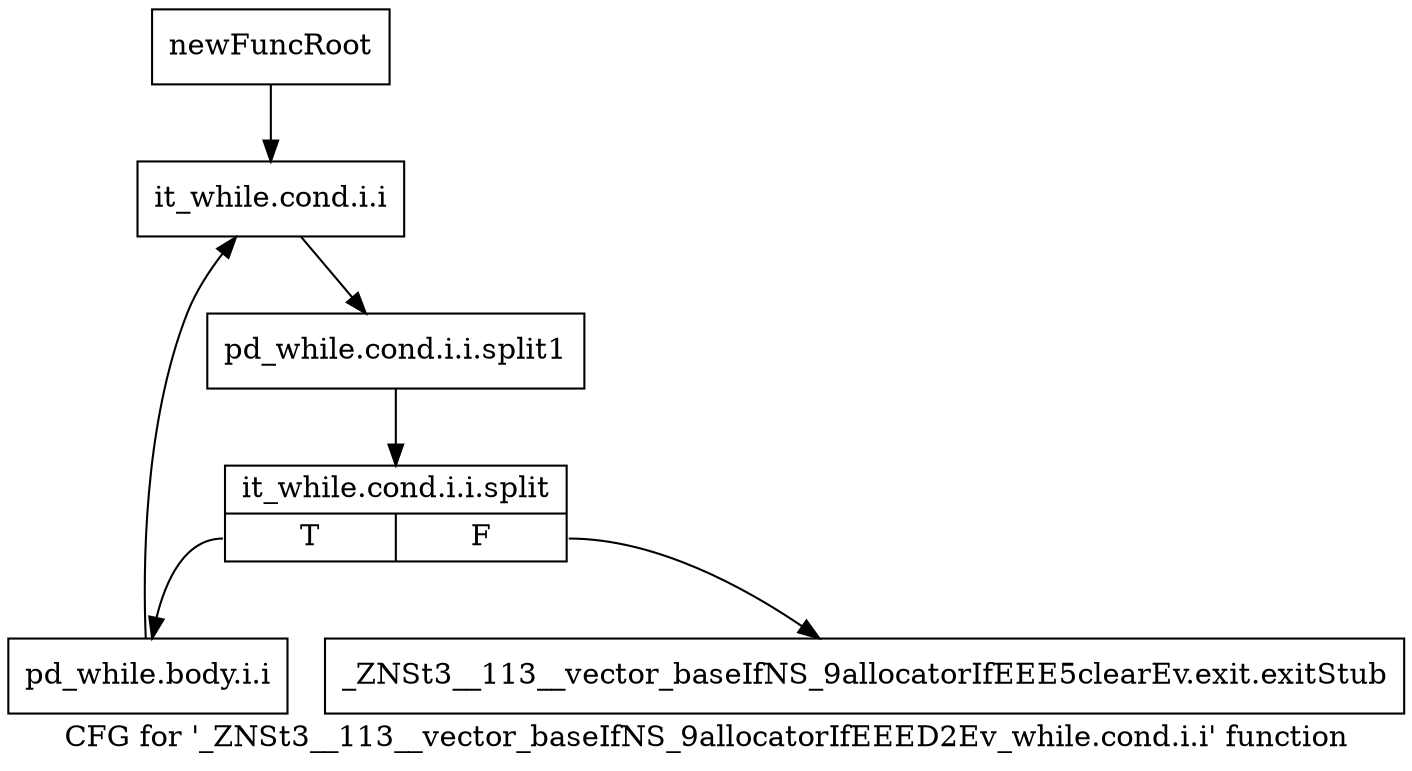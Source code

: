 digraph "CFG for '_ZNSt3__113__vector_baseIfNS_9allocatorIfEEED2Ev_while.cond.i.i' function" {
	label="CFG for '_ZNSt3__113__vector_baseIfNS_9allocatorIfEEED2Ev_while.cond.i.i' function";

	Node0x9304b20 [shape=record,label="{newFuncRoot}"];
	Node0x9304b20 -> Node0x9304fa0;
	Node0x9304f50 [shape=record,label="{_ZNSt3__113__vector_baseIfNS_9allocatorIfEEE5clearEv.exit.exitStub}"];
	Node0x9304fa0 [shape=record,label="{it_while.cond.i.i}"];
	Node0x9304fa0 -> Node0xb596970;
	Node0xb596970 [shape=record,label="{pd_while.cond.i.i.split1}"];
	Node0xb596970 -> Node0xb5840e0;
	Node0xb5840e0 [shape=record,label="{it_while.cond.i.i.split|{<s0>T|<s1>F}}"];
	Node0xb5840e0:s0 -> Node0x9304ff0;
	Node0xb5840e0:s1 -> Node0x9304f50;
	Node0x9304ff0 [shape=record,label="{pd_while.body.i.i}"];
	Node0x9304ff0 -> Node0x9304fa0;
}
